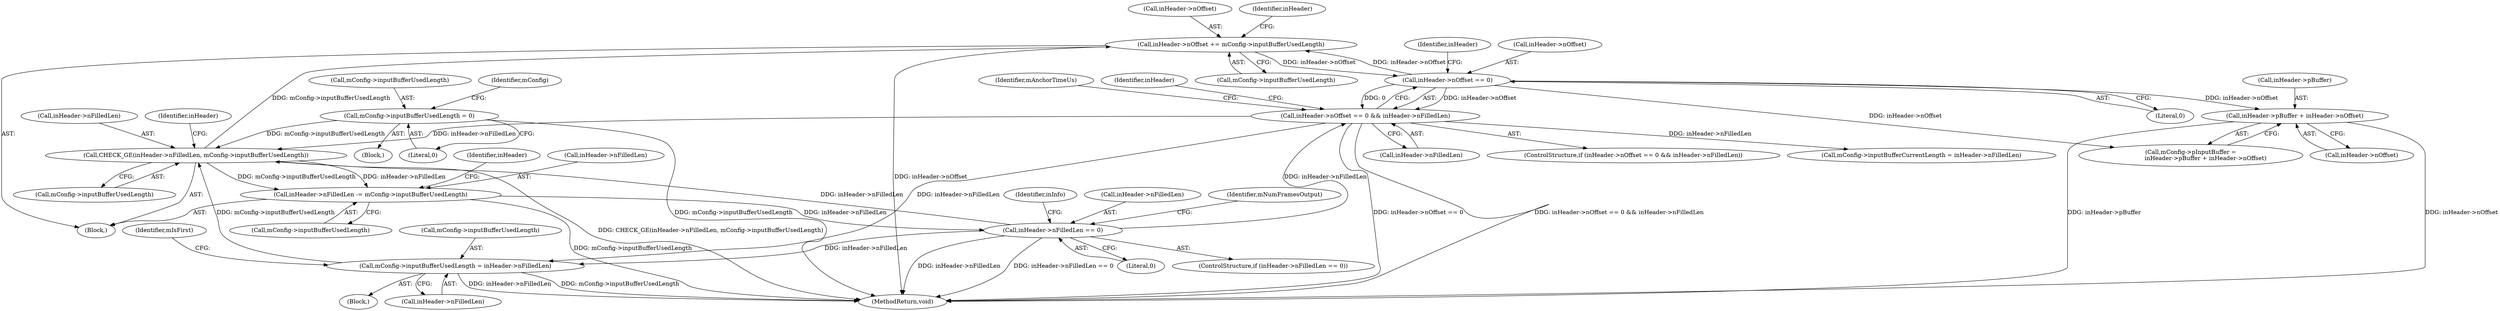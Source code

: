digraph "0_Android_c2639afac631f5c1ffddf70ee8a6fe943d0bedf9@pointer" {
"1000207" [label="(Call,inHeader->pBuffer + inHeader->nOffset)"];
"1000176" [label="(Call,inHeader->nOffset == 0)"];
"1000502" [label="(Call,inHeader->nOffset += mConfig->inputBufferUsedLength)"];
"1000495" [label="(Call,CHECK_GE(inHeader->nFilledLen, mConfig->inputBufferUsedLength))"];
"1000517" [label="(Call,inHeader->nFilledLen == 0)"];
"1000509" [label="(Call,inHeader->nFilledLen -= mConfig->inputBufferUsedLength)"];
"1000175" [label="(Call,inHeader->nOffset == 0 && inHeader->nFilledLen)"];
"1000238" [label="(Call,mConfig->inputBufferUsedLength = 0)"];
"1000401" [label="(Call,mConfig->inputBufferUsedLength = inHeader->nFilledLen)"];
"1000560" [label="(MethodReturn,void)"];
"1000133" [label="(Block,)"];
"1000400" [label="(Block,)"];
"1000177" [label="(Call,inHeader->nOffset)"];
"1000496" [label="(Call,inHeader->nFilledLen)"];
"1000239" [label="(Call,mConfig->inputBufferUsedLength)"];
"1000499" [label="(Call,mConfig->inputBufferUsedLength)"];
"1000517" [label="(Call,inHeader->nFilledLen == 0)"];
"1000186" [label="(Identifier,mAnchorTimeUs)"];
"1000525" [label="(Identifier,inInfo)"];
"1000509" [label="(Call,inHeader->nFilledLen -= mConfig->inputBufferUsedLength)"];
"1000203" [label="(Call,mConfig->pInputBuffer =\n                inHeader->pBuffer + inHeader->nOffset)"];
"1000513" [label="(Call,mConfig->inputBufferUsedLength)"];
"1000182" [label="(Identifier,inHeader)"];
"1000174" [label="(ControlStructure,if (inHeader->nOffset == 0 && inHeader->nFilledLen))"];
"1000503" [label="(Call,inHeader->nOffset)"];
"1000521" [label="(Literal,0)"];
"1000211" [label="(Call,inHeader->nOffset)"];
"1000214" [label="(Call,mConfig->inputBufferCurrentLength = inHeader->nFilledLen)"];
"1000442" [label="(Identifier,mIsFirst)"];
"1000510" [label="(Call,inHeader->nFilledLen)"];
"1000402" [label="(Call,mConfig->inputBufferUsedLength)"];
"1000176" [label="(Call,inHeader->nOffset == 0)"];
"1000405" [label="(Call,inHeader->nFilledLen)"];
"1000494" [label="(Block,)"];
"1000516" [label="(ControlStructure,if (inHeader->nFilledLen == 0))"];
"1000519" [label="(Identifier,inHeader)"];
"1000242" [label="(Literal,0)"];
"1000245" [label="(Identifier,mConfig)"];
"1000175" [label="(Call,inHeader->nOffset == 0 && inHeader->nFilledLen)"];
"1000518" [label="(Call,inHeader->nFilledLen)"];
"1000502" [label="(Call,inHeader->nOffset += mConfig->inputBufferUsedLength)"];
"1000196" [label="(Identifier,inHeader)"];
"1000180" [label="(Literal,0)"];
"1000238" [label="(Call,mConfig->inputBufferUsedLength = 0)"];
"1000539" [label="(Identifier,mNumFramesOutput)"];
"1000504" [label="(Identifier,inHeader)"];
"1000511" [label="(Identifier,inHeader)"];
"1000401" [label="(Call,mConfig->inputBufferUsedLength = inHeader->nFilledLen)"];
"1000495" [label="(Call,CHECK_GE(inHeader->nFilledLen, mConfig->inputBufferUsedLength))"];
"1000208" [label="(Call,inHeader->pBuffer)"];
"1000506" [label="(Call,mConfig->inputBufferUsedLength)"];
"1000181" [label="(Call,inHeader->nFilledLen)"];
"1000207" [label="(Call,inHeader->pBuffer + inHeader->nOffset)"];
"1000207" -> "1000203"  [label="AST: "];
"1000207" -> "1000211"  [label="CFG: "];
"1000208" -> "1000207"  [label="AST: "];
"1000211" -> "1000207"  [label="AST: "];
"1000203" -> "1000207"  [label="CFG: "];
"1000207" -> "1000560"  [label="DDG: inHeader->pBuffer"];
"1000207" -> "1000560"  [label="DDG: inHeader->nOffset"];
"1000176" -> "1000207"  [label="DDG: inHeader->nOffset"];
"1000176" -> "1000175"  [label="AST: "];
"1000176" -> "1000180"  [label="CFG: "];
"1000177" -> "1000176"  [label="AST: "];
"1000180" -> "1000176"  [label="AST: "];
"1000182" -> "1000176"  [label="CFG: "];
"1000175" -> "1000176"  [label="CFG: "];
"1000176" -> "1000175"  [label="DDG: inHeader->nOffset"];
"1000176" -> "1000175"  [label="DDG: 0"];
"1000502" -> "1000176"  [label="DDG: inHeader->nOffset"];
"1000176" -> "1000203"  [label="DDG: inHeader->nOffset"];
"1000176" -> "1000502"  [label="DDG: inHeader->nOffset"];
"1000502" -> "1000494"  [label="AST: "];
"1000502" -> "1000506"  [label="CFG: "];
"1000503" -> "1000502"  [label="AST: "];
"1000506" -> "1000502"  [label="AST: "];
"1000511" -> "1000502"  [label="CFG: "];
"1000502" -> "1000560"  [label="DDG: inHeader->nOffset"];
"1000495" -> "1000502"  [label="DDG: mConfig->inputBufferUsedLength"];
"1000495" -> "1000494"  [label="AST: "];
"1000495" -> "1000499"  [label="CFG: "];
"1000496" -> "1000495"  [label="AST: "];
"1000499" -> "1000495"  [label="AST: "];
"1000504" -> "1000495"  [label="CFG: "];
"1000495" -> "1000560"  [label="DDG: CHECK_GE(inHeader->nFilledLen, mConfig->inputBufferUsedLength)"];
"1000517" -> "1000495"  [label="DDG: inHeader->nFilledLen"];
"1000175" -> "1000495"  [label="DDG: inHeader->nFilledLen"];
"1000238" -> "1000495"  [label="DDG: mConfig->inputBufferUsedLength"];
"1000401" -> "1000495"  [label="DDG: mConfig->inputBufferUsedLength"];
"1000495" -> "1000509"  [label="DDG: mConfig->inputBufferUsedLength"];
"1000495" -> "1000509"  [label="DDG: inHeader->nFilledLen"];
"1000517" -> "1000516"  [label="AST: "];
"1000517" -> "1000521"  [label="CFG: "];
"1000518" -> "1000517"  [label="AST: "];
"1000521" -> "1000517"  [label="AST: "];
"1000525" -> "1000517"  [label="CFG: "];
"1000539" -> "1000517"  [label="CFG: "];
"1000517" -> "1000560"  [label="DDG: inHeader->nFilledLen"];
"1000517" -> "1000560"  [label="DDG: inHeader->nFilledLen == 0"];
"1000517" -> "1000175"  [label="DDG: inHeader->nFilledLen"];
"1000517" -> "1000401"  [label="DDG: inHeader->nFilledLen"];
"1000509" -> "1000517"  [label="DDG: inHeader->nFilledLen"];
"1000509" -> "1000494"  [label="AST: "];
"1000509" -> "1000513"  [label="CFG: "];
"1000510" -> "1000509"  [label="AST: "];
"1000513" -> "1000509"  [label="AST: "];
"1000519" -> "1000509"  [label="CFG: "];
"1000509" -> "1000560"  [label="DDG: mConfig->inputBufferUsedLength"];
"1000175" -> "1000174"  [label="AST: "];
"1000175" -> "1000181"  [label="CFG: "];
"1000181" -> "1000175"  [label="AST: "];
"1000186" -> "1000175"  [label="CFG: "];
"1000196" -> "1000175"  [label="CFG: "];
"1000175" -> "1000560"  [label="DDG: inHeader->nOffset == 0"];
"1000175" -> "1000560"  [label="DDG: inHeader->nOffset == 0 && inHeader->nFilledLen"];
"1000175" -> "1000214"  [label="DDG: inHeader->nFilledLen"];
"1000175" -> "1000401"  [label="DDG: inHeader->nFilledLen"];
"1000238" -> "1000133"  [label="AST: "];
"1000238" -> "1000242"  [label="CFG: "];
"1000239" -> "1000238"  [label="AST: "];
"1000242" -> "1000238"  [label="AST: "];
"1000245" -> "1000238"  [label="CFG: "];
"1000238" -> "1000560"  [label="DDG: mConfig->inputBufferUsedLength"];
"1000401" -> "1000400"  [label="AST: "];
"1000401" -> "1000405"  [label="CFG: "];
"1000402" -> "1000401"  [label="AST: "];
"1000405" -> "1000401"  [label="AST: "];
"1000442" -> "1000401"  [label="CFG: "];
"1000401" -> "1000560"  [label="DDG: inHeader->nFilledLen"];
"1000401" -> "1000560"  [label="DDG: mConfig->inputBufferUsedLength"];
}

